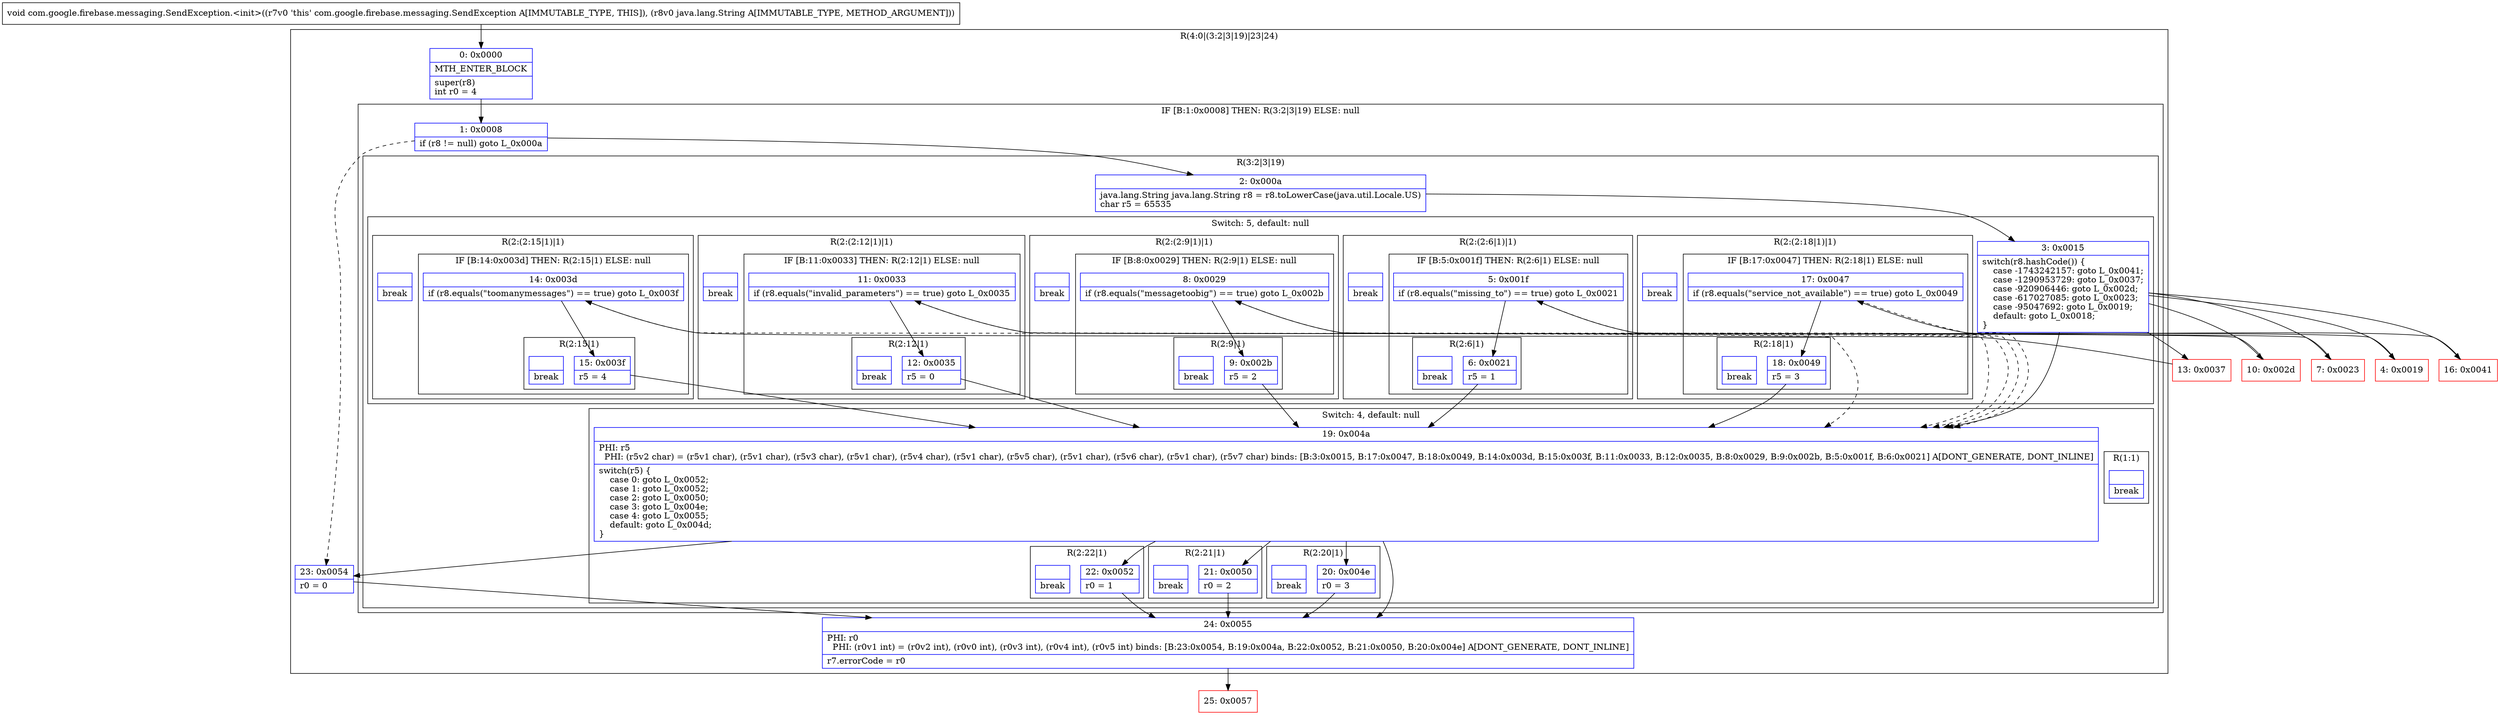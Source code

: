 digraph "CFG forcom.google.firebase.messaging.SendException.\<init\>(Ljava\/lang\/String;)V" {
subgraph cluster_Region_408442748 {
label = "R(4:0|(3:2|3|19)|23|24)";
node [shape=record,color=blue];
Node_0 [shape=record,label="{0\:\ 0x0000|MTH_ENTER_BLOCK\l|super(r8)\lint r0 = 4\l}"];
subgraph cluster_IfRegion_645511014 {
label = "IF [B:1:0x0008] THEN: R(3:2|3|19) ELSE: null";
node [shape=record,color=blue];
Node_1 [shape=record,label="{1\:\ 0x0008|if (r8 != null) goto L_0x000a\l}"];
subgraph cluster_Region_1997039333 {
label = "R(3:2|3|19)";
node [shape=record,color=blue];
Node_2 [shape=record,label="{2\:\ 0x000a|java.lang.String java.lang.String r8 = r8.toLowerCase(java.util.Locale.US)\lchar r5 = 65535\l}"];
subgraph cluster_SwitchRegion_1680850662 {
label = "Switch: 5, default: null";
node [shape=record,color=blue];
Node_3 [shape=record,label="{3\:\ 0x0015|switch(r8.hashCode()) \{\l    case \-1743242157: goto L_0x0041;\l    case \-1290953729: goto L_0x0037;\l    case \-920906446: goto L_0x002d;\l    case \-617027085: goto L_0x0023;\l    case \-95047692: goto L_0x0019;\l    default: goto L_0x0018;\l\}\l}"];
subgraph cluster_Region_1685177242 {
label = "R(2:(2:18|1)|1)";
node [shape=record,color=blue];
subgraph cluster_IfRegion_1220378410 {
label = "IF [B:17:0x0047] THEN: R(2:18|1) ELSE: null";
node [shape=record,color=blue];
Node_17 [shape=record,label="{17\:\ 0x0047|if (r8.equals(\"service_not_available\") == true) goto L_0x0049\l}"];
subgraph cluster_Region_713272503 {
label = "R(2:18|1)";
node [shape=record,color=blue];
Node_18 [shape=record,label="{18\:\ 0x0049|r5 = 3\l}"];
Node_InsnContainer_504385167 [shape=record,label="{|break\l}"];
}
}
Node_InsnContainer_1864384162 [shape=record,label="{|break\l}"];
}
subgraph cluster_Region_76113575 {
label = "R(2:(2:15|1)|1)";
node [shape=record,color=blue];
subgraph cluster_IfRegion_1821674690 {
label = "IF [B:14:0x003d] THEN: R(2:15|1) ELSE: null";
node [shape=record,color=blue];
Node_14 [shape=record,label="{14\:\ 0x003d|if (r8.equals(\"toomanymessages\") == true) goto L_0x003f\l}"];
subgraph cluster_Region_222075172 {
label = "R(2:15|1)";
node [shape=record,color=blue];
Node_15 [shape=record,label="{15\:\ 0x003f|r5 = 4\l}"];
Node_InsnContainer_1854802111 [shape=record,label="{|break\l}"];
}
}
Node_InsnContainer_1928742871 [shape=record,label="{|break\l}"];
}
subgraph cluster_Region_483238405 {
label = "R(2:(2:12|1)|1)";
node [shape=record,color=blue];
subgraph cluster_IfRegion_1478484219 {
label = "IF [B:11:0x0033] THEN: R(2:12|1) ELSE: null";
node [shape=record,color=blue];
Node_11 [shape=record,label="{11\:\ 0x0033|if (r8.equals(\"invalid_parameters\") == true) goto L_0x0035\l}"];
subgraph cluster_Region_968529710 {
label = "R(2:12|1)";
node [shape=record,color=blue];
Node_12 [shape=record,label="{12\:\ 0x0035|r5 = 0\l}"];
Node_InsnContainer_1404978021 [shape=record,label="{|break\l}"];
}
}
Node_InsnContainer_1307271773 [shape=record,label="{|break\l}"];
}
subgraph cluster_Region_224615624 {
label = "R(2:(2:9|1)|1)";
node [shape=record,color=blue];
subgraph cluster_IfRegion_1105116560 {
label = "IF [B:8:0x0029] THEN: R(2:9|1) ELSE: null";
node [shape=record,color=blue];
Node_8 [shape=record,label="{8\:\ 0x0029|if (r8.equals(\"messagetoobig\") == true) goto L_0x002b\l}"];
subgraph cluster_Region_358277657 {
label = "R(2:9|1)";
node [shape=record,color=blue];
Node_9 [shape=record,label="{9\:\ 0x002b|r5 = 2\l}"];
Node_InsnContainer_2093943531 [shape=record,label="{|break\l}"];
}
}
Node_InsnContainer_1565248380 [shape=record,label="{|break\l}"];
}
subgraph cluster_Region_1269084930 {
label = "R(2:(2:6|1)|1)";
node [shape=record,color=blue];
subgraph cluster_IfRegion_1647959726 {
label = "IF [B:5:0x001f] THEN: R(2:6|1) ELSE: null";
node [shape=record,color=blue];
Node_5 [shape=record,label="{5\:\ 0x001f|if (r8.equals(\"missing_to\") == true) goto L_0x0021\l}"];
subgraph cluster_Region_571146769 {
label = "R(2:6|1)";
node [shape=record,color=blue];
Node_6 [shape=record,label="{6\:\ 0x0021|r5 = 1\l}"];
Node_InsnContainer_1547051938 [shape=record,label="{|break\l}"];
}
}
Node_InsnContainer_1487594141 [shape=record,label="{|break\l}"];
}
}
subgraph cluster_SwitchRegion_1259817677 {
label = "Switch: 4, default: null";
node [shape=record,color=blue];
Node_19 [shape=record,label="{19\:\ 0x004a|PHI: r5 \l  PHI: (r5v2 char) = (r5v1 char), (r5v1 char), (r5v3 char), (r5v1 char), (r5v4 char), (r5v1 char), (r5v5 char), (r5v1 char), (r5v6 char), (r5v1 char), (r5v7 char) binds: [B:3:0x0015, B:17:0x0047, B:18:0x0049, B:14:0x003d, B:15:0x003f, B:11:0x0033, B:12:0x0035, B:8:0x0029, B:9:0x002b, B:5:0x001f, B:6:0x0021] A[DONT_GENERATE, DONT_INLINE]\l|switch(r5) \{\l    case 0: goto L_0x0052;\l    case 1: goto L_0x0052;\l    case 2: goto L_0x0050;\l    case 3: goto L_0x004e;\l    case 4: goto L_0x0055;\l    default: goto L_0x004d;\l\}\l}"];
subgraph cluster_Region_337703568 {
label = "R(2:22|1)";
node [shape=record,color=blue];
Node_22 [shape=record,label="{22\:\ 0x0052|r0 = 1\l}"];
Node_InsnContainer_1538904799 [shape=record,label="{|break\l}"];
}
subgraph cluster_Region_296198970 {
label = "R(2:21|1)";
node [shape=record,color=blue];
Node_21 [shape=record,label="{21\:\ 0x0050|r0 = 2\l}"];
Node_InsnContainer_904611337 [shape=record,label="{|break\l}"];
}
subgraph cluster_Region_758200200 {
label = "R(2:20|1)";
node [shape=record,color=blue];
Node_20 [shape=record,label="{20\:\ 0x004e|r0 = 3\l}"];
Node_InsnContainer_1479366693 [shape=record,label="{|break\l}"];
}
subgraph cluster_Region_1469904823 {
label = "R(1:1)";
node [shape=record,color=blue];
Node_InsnContainer_1109846193 [shape=record,label="{|break\l}"];
}
}
}
}
Node_23 [shape=record,label="{23\:\ 0x0054|r0 = 0\l}"];
Node_24 [shape=record,label="{24\:\ 0x0055|PHI: r0 \l  PHI: (r0v1 int) = (r0v2 int), (r0v0 int), (r0v3 int), (r0v4 int), (r0v5 int) binds: [B:23:0x0054, B:19:0x004a, B:22:0x0052, B:21:0x0050, B:20:0x004e] A[DONT_GENERATE, DONT_INLINE]\l|r7.errorCode = r0\l}"];
}
Node_4 [shape=record,color=red,label="{4\:\ 0x0019}"];
Node_7 [shape=record,color=red,label="{7\:\ 0x0023}"];
Node_10 [shape=record,color=red,label="{10\:\ 0x002d}"];
Node_13 [shape=record,color=red,label="{13\:\ 0x0037}"];
Node_16 [shape=record,color=red,label="{16\:\ 0x0041}"];
Node_25 [shape=record,color=red,label="{25\:\ 0x0057}"];
MethodNode[shape=record,label="{void com.google.firebase.messaging.SendException.\<init\>((r7v0 'this' com.google.firebase.messaging.SendException A[IMMUTABLE_TYPE, THIS]), (r8v0 java.lang.String A[IMMUTABLE_TYPE, METHOD_ARGUMENT])) }"];
MethodNode -> Node_0;
Node_0 -> Node_1;
Node_1 -> Node_2;
Node_1 -> Node_23[style=dashed];
Node_2 -> Node_3;
Node_3 -> Node_4;
Node_3 -> Node_7;
Node_3 -> Node_10;
Node_3 -> Node_13;
Node_3 -> Node_16;
Node_3 -> Node_19;
Node_17 -> Node_18;
Node_17 -> Node_19[style=dashed];
Node_18 -> Node_19;
Node_14 -> Node_15;
Node_14 -> Node_19[style=dashed];
Node_15 -> Node_19;
Node_11 -> Node_12;
Node_11 -> Node_19[style=dashed];
Node_12 -> Node_19;
Node_8 -> Node_9;
Node_8 -> Node_19[style=dashed];
Node_9 -> Node_19;
Node_5 -> Node_6;
Node_5 -> Node_19[style=dashed];
Node_6 -> Node_19;
Node_19 -> Node_20;
Node_19 -> Node_21;
Node_19 -> Node_22;
Node_19 -> Node_24;
Node_19 -> Node_23;
Node_22 -> Node_24;
Node_21 -> Node_24;
Node_20 -> Node_24;
Node_23 -> Node_24;
Node_24 -> Node_25;
Node_4 -> Node_5;
Node_7 -> Node_8;
Node_10 -> Node_11;
Node_13 -> Node_14;
Node_16 -> Node_17;
}

